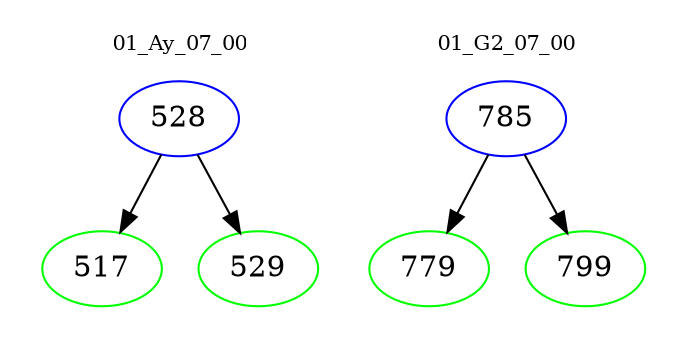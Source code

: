 digraph{
subgraph cluster_0 {
color = white
label = "01_Ay_07_00";
fontsize=10;
T0_528 [label="528", color="blue"]
T0_528 -> T0_517 [color="black"]
T0_517 [label="517", color="green"]
T0_528 -> T0_529 [color="black"]
T0_529 [label="529", color="green"]
}
subgraph cluster_1 {
color = white
label = "01_G2_07_00";
fontsize=10;
T1_785 [label="785", color="blue"]
T1_785 -> T1_779 [color="black"]
T1_779 [label="779", color="green"]
T1_785 -> T1_799 [color="black"]
T1_799 [label="799", color="green"]
}
}
